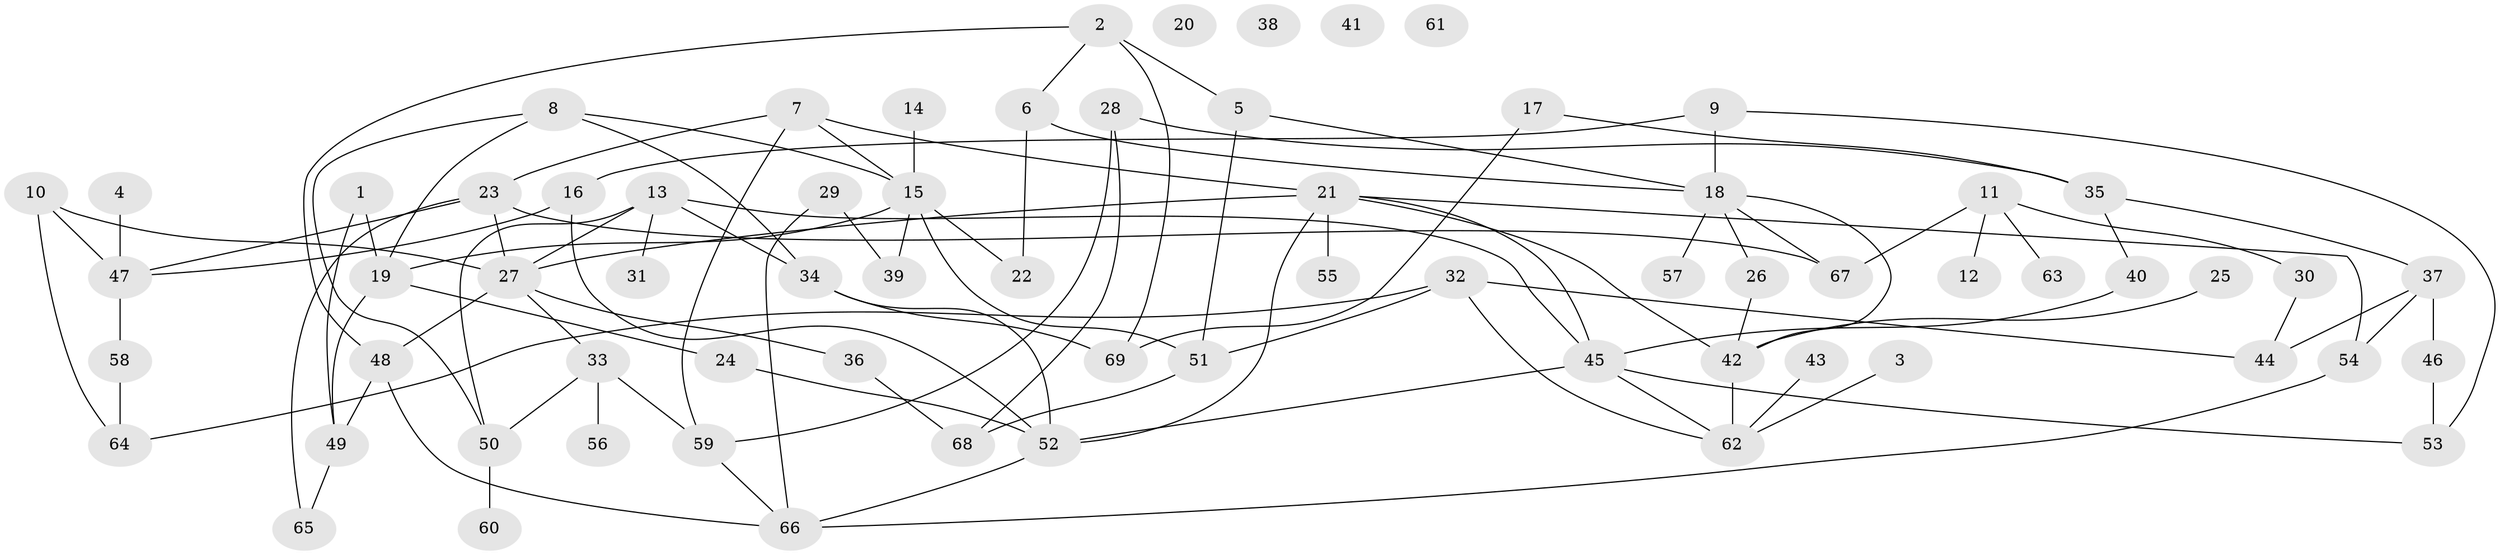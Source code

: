 // Generated by graph-tools (version 1.1) at 2025/00/03/09/25 03:00:50]
// undirected, 69 vertices, 104 edges
graph export_dot {
graph [start="1"]
  node [color=gray90,style=filled];
  1;
  2;
  3;
  4;
  5;
  6;
  7;
  8;
  9;
  10;
  11;
  12;
  13;
  14;
  15;
  16;
  17;
  18;
  19;
  20;
  21;
  22;
  23;
  24;
  25;
  26;
  27;
  28;
  29;
  30;
  31;
  32;
  33;
  34;
  35;
  36;
  37;
  38;
  39;
  40;
  41;
  42;
  43;
  44;
  45;
  46;
  47;
  48;
  49;
  50;
  51;
  52;
  53;
  54;
  55;
  56;
  57;
  58;
  59;
  60;
  61;
  62;
  63;
  64;
  65;
  66;
  67;
  68;
  69;
  1 -- 19;
  1 -- 49;
  2 -- 5;
  2 -- 6;
  2 -- 48;
  2 -- 69;
  3 -- 62;
  4 -- 47;
  5 -- 18;
  5 -- 51;
  6 -- 18;
  6 -- 22;
  7 -- 15;
  7 -- 21;
  7 -- 23;
  7 -- 59;
  8 -- 15;
  8 -- 19;
  8 -- 34;
  8 -- 50;
  9 -- 16;
  9 -- 18;
  9 -- 53;
  10 -- 27;
  10 -- 47;
  10 -- 64;
  11 -- 12;
  11 -- 30;
  11 -- 63;
  11 -- 67;
  13 -- 27;
  13 -- 31;
  13 -- 34;
  13 -- 45;
  13 -- 50;
  14 -- 15;
  15 -- 19;
  15 -- 22;
  15 -- 39;
  15 -- 51;
  16 -- 47;
  16 -- 52;
  17 -- 35;
  17 -- 69;
  18 -- 26;
  18 -- 42;
  18 -- 57;
  18 -- 67;
  19 -- 24;
  19 -- 49;
  21 -- 27;
  21 -- 42;
  21 -- 45;
  21 -- 52;
  21 -- 54;
  21 -- 55;
  23 -- 27;
  23 -- 47;
  23 -- 65;
  23 -- 67;
  24 -- 52;
  25 -- 42;
  26 -- 42;
  27 -- 33;
  27 -- 36;
  27 -- 48;
  28 -- 35;
  28 -- 59;
  28 -- 68;
  29 -- 39;
  29 -- 66;
  30 -- 44;
  32 -- 44;
  32 -- 51;
  32 -- 62;
  32 -- 64;
  33 -- 50;
  33 -- 56;
  33 -- 59;
  34 -- 52;
  34 -- 69;
  35 -- 37;
  35 -- 40;
  36 -- 68;
  37 -- 44;
  37 -- 46;
  37 -- 54;
  40 -- 45;
  42 -- 62;
  43 -- 62;
  45 -- 52;
  45 -- 53;
  45 -- 62;
  46 -- 53;
  47 -- 58;
  48 -- 49;
  48 -- 66;
  49 -- 65;
  50 -- 60;
  51 -- 68;
  52 -- 66;
  54 -- 66;
  58 -- 64;
  59 -- 66;
}
